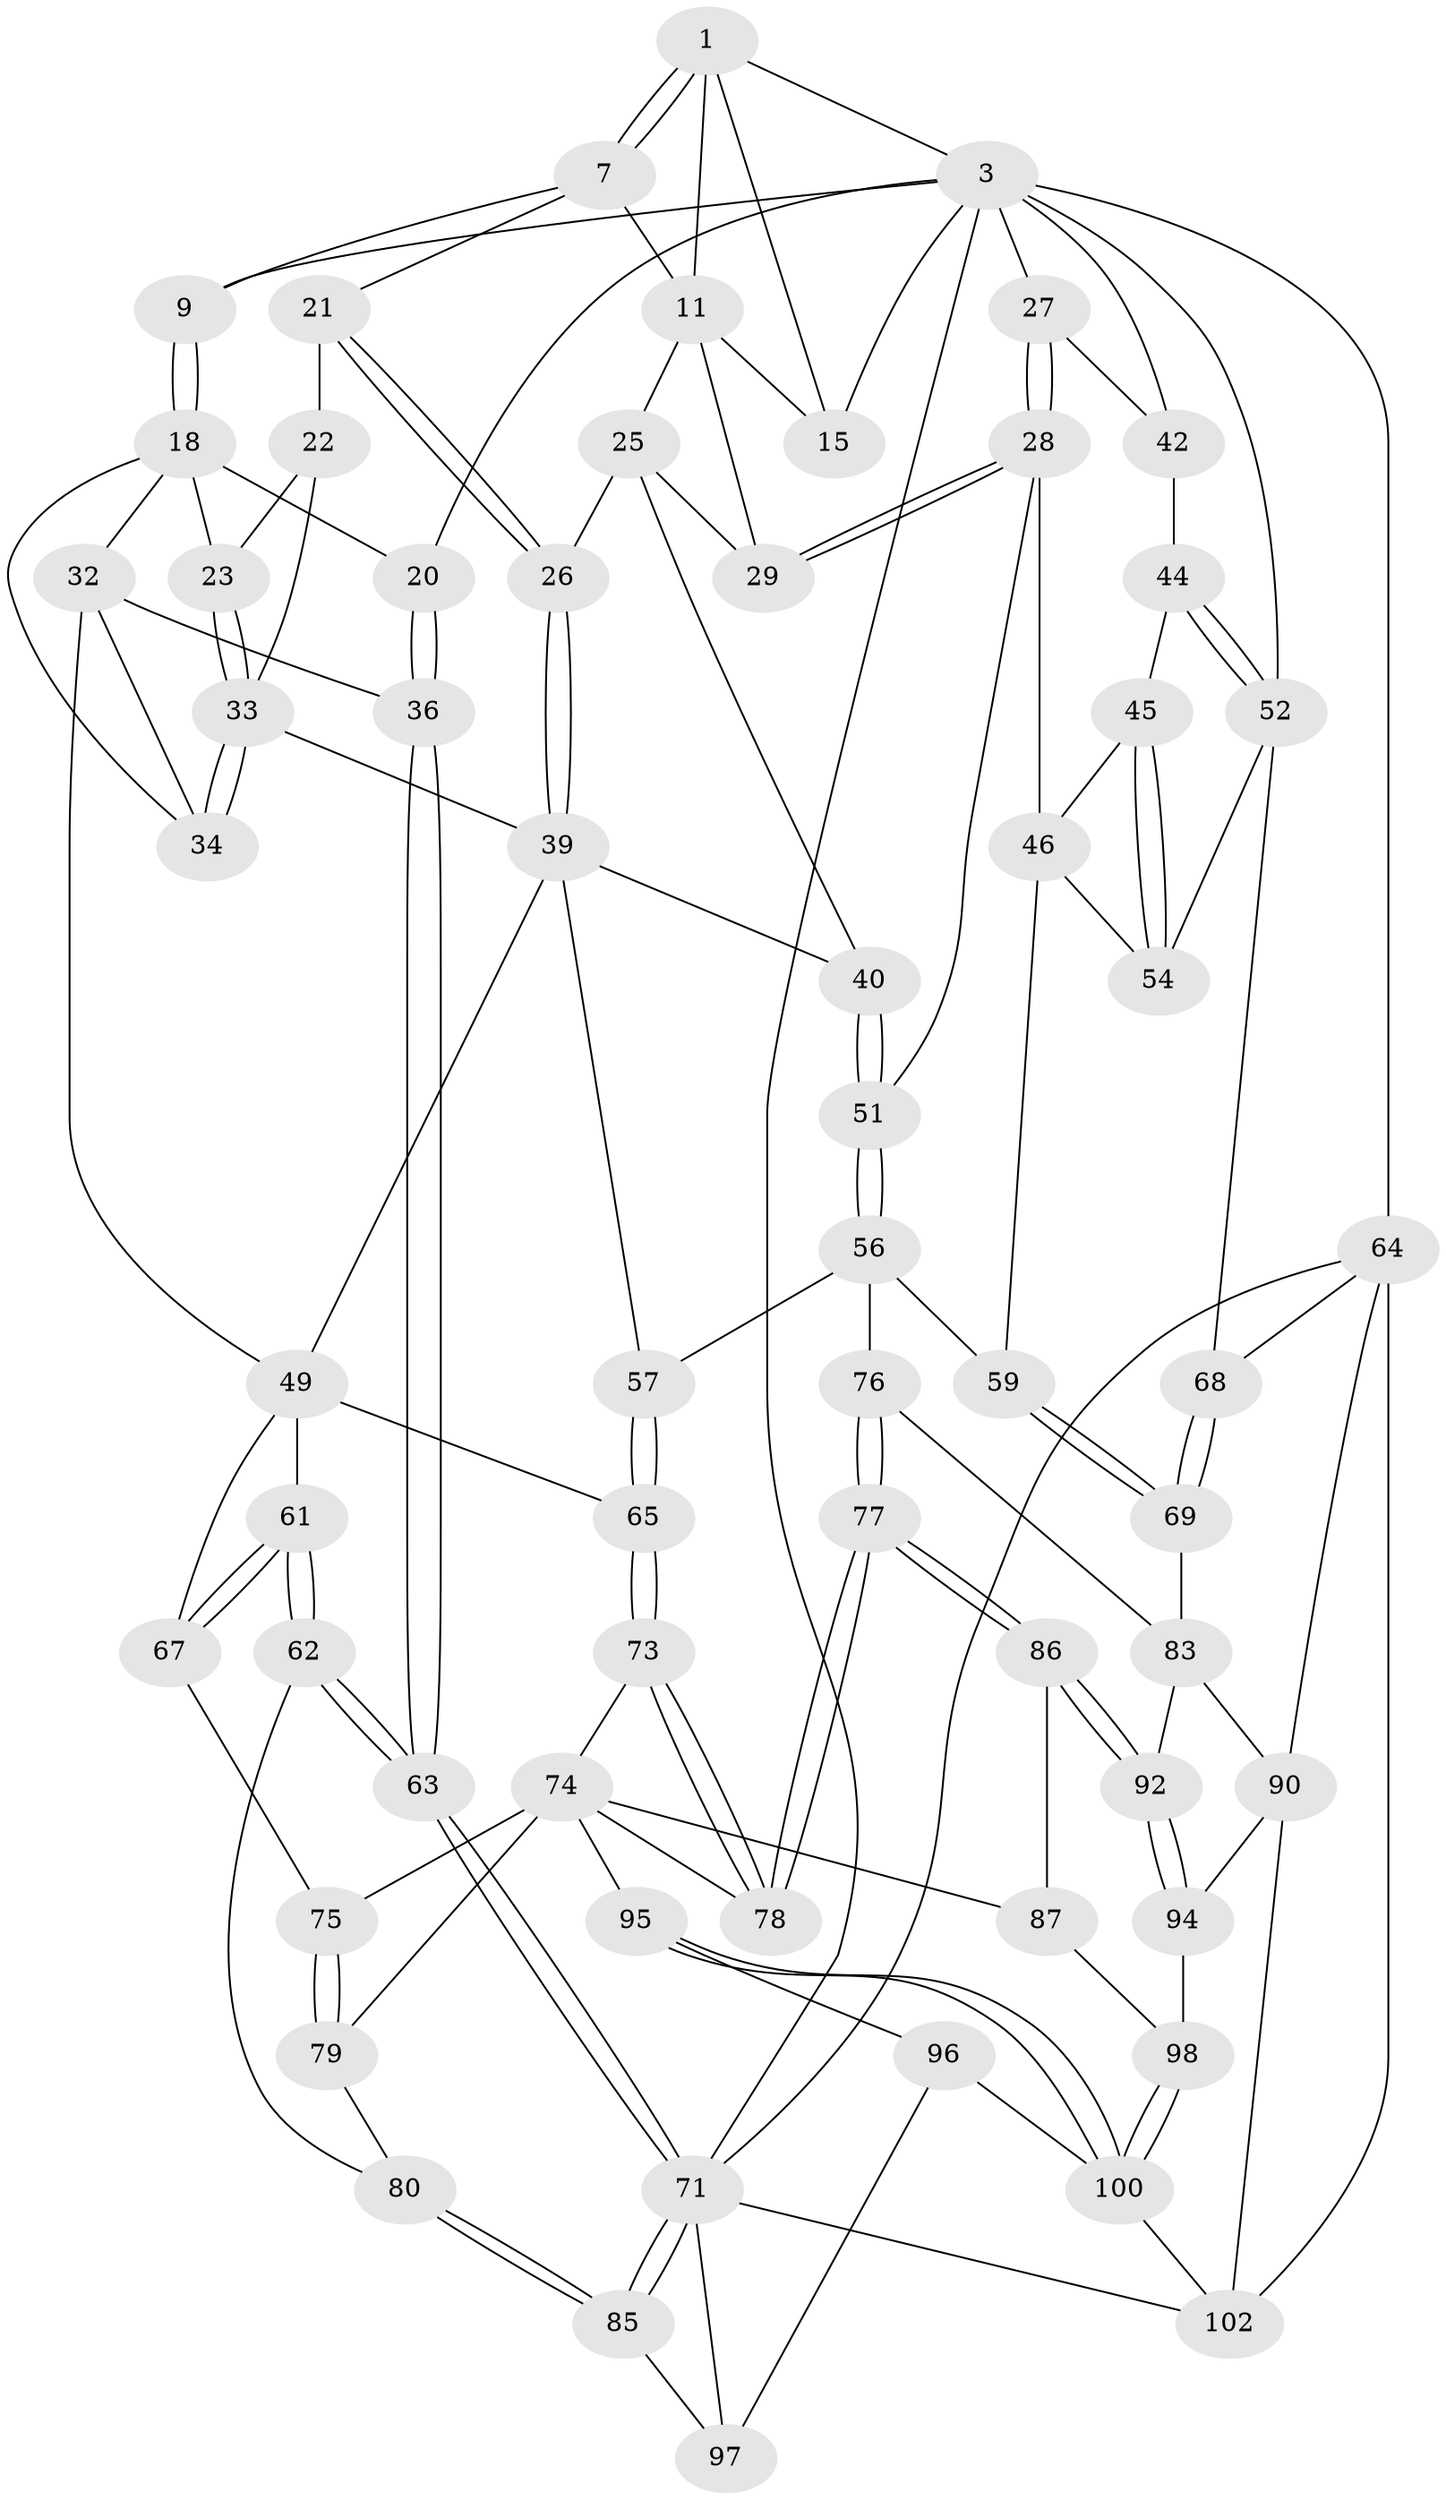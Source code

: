 // original degree distribution, {3: 0.01904761904761905, 4: 0.2761904761904762, 6: 0.24761904761904763, 5: 0.45714285714285713}
// Generated by graph-tools (version 1.1) at 2025/21/03/04/25 18:21:08]
// undirected, 63 vertices, 145 edges
graph export_dot {
graph [start="1"]
  node [color=gray90,style=filled];
  1 [pos="+0.4682243757109199+0",super="+2"];
  3 [pos="+1+0",super="+14+4"];
  7 [pos="+0.4177795395823137+0.0682704313120939",super="+8"];
  9 [pos="+0.22979992207908978+0.09395825433382325"];
  11 [pos="+0.5311752813919043+0.1416550573708918",super="+17+12"];
  15 [pos="+0.710710705231625+0.20332646179849534",super="+16"];
  18 [pos="+0.16423317911545574+0.13624763130450426",super="+19+24"];
  20 [pos="+0+0"];
  21 [pos="+0.31062350862357424+0.25297288571161475"];
  22 [pos="+0.2445983834222411+0.25901389824710375"];
  23 [pos="+0.21333039414403715+0.2534024993567791"];
  25 [pos="+0.3998591617267908+0.2094971383817631",super="+30"];
  26 [pos="+0.31303692138033506+0.2541446135656318"];
  27 [pos="+0.7131015849752068+0.29220917314466816"];
  28 [pos="+0.6422734536547029+0.3529450145038608",super="+47"];
  29 [pos="+0.5748581181856584+0.3292670891292353"];
  32 [pos="+0.10033220677702882+0.269696535373209",super="+35"];
  33 [pos="+0.20343999732016665+0.38348942578129586",super="+38"];
  34 [pos="+0.1492557232912823+0.4009022031900043"];
  36 [pos="+0+0.40434865652595814"];
  39 [pos="+0.34280256626116096+0.39647693204360085",super="+41"];
  40 [pos="+0.4477303307632882+0.37667801563707526"];
  42 [pos="+0.7910427074557284+0.298068362328411"];
  44 [pos="+0.9157155692651087+0.40968167899865593"];
  45 [pos="+0.8287475045266507+0.44807568020278365"];
  46 [pos="+0.6687322604268847+0.4599440993196356",super="+58"];
  49 [pos="+0.26838909240568+0.5147215682946333",super="+50+66"];
  51 [pos="+0.49295315194648365+0.5097746666265789"];
  52 [pos="+0.972234070271868+0.4339952659809085",super="+53"];
  54 [pos="+0.8107549742817833+0.5488710503614981"];
  56 [pos="+0.4467986668633913+0.5946382011341755",super="+60"];
  57 [pos="+0.44351602626023207+0.5947627059826784"];
  59 [pos="+0.6343770263271484+0.638370355622914"];
  61 [pos="+0.13921449793758947+0.6476898975197128"];
  62 [pos="+0.11359168949634095+0.6841392540957616"];
  63 [pos="+0+0.621930275743557"];
  64 [pos="+1+0.727727001624723",super="+101+70"];
  65 [pos="+0.41335021840214287+0.6218422924331961"];
  67 [pos="+0.25718732418484963+0.6440209226292717"];
  68 [pos="+0.8914187234465205+0.7250740639585613"];
  69 [pos="+0.6477033545815912+0.6589158701563469"];
  71 [pos="+0+1",super="+72"];
  73 [pos="+0.4093651570792011+0.6317516414174568"];
  74 [pos="+0.3169449111485803+0.6968010877170477",super="+81"];
  75 [pos="+0.29486561272797557+0.6944019546683217"];
  76 [pos="+0.5186021889774991+0.7176143555622148"];
  77 [pos="+0.43634015196592385+0.7828312136819111"];
  78 [pos="+0.41444046528865514+0.7586158954367277"];
  79 [pos="+0.23528323242092525+0.7780648409335732"];
  80 [pos="+0.11825436059643371+0.6983674738531561"];
  83 [pos="+0.6448609579165582+0.7525825206458365",super="+84"];
  85 [pos="+0.07464598897088187+0.8606239622743268"];
  86 [pos="+0.4433515781257036+0.8151508098969666"];
  87 [pos="+0.43032821862310117+0.8230035929690035",super="+88"];
  90 [pos="+0.9292971073262692+0.7897221436152599",super="+91"];
  92 [pos="+0.5004280249029286+0.8614385795367534"];
  94 [pos="+0.5143614691591967+0.8967450070917331"];
  95 [pos="+0.2548487438723515+0.8747057579925825"];
  96 [pos="+0.23639182994249186+0.896065137224912"];
  97 [pos="+0.21806160877367495+0.9065735223304691"];
  98 [pos="+0.4033337834387063+0.9564746240161345"];
  100 [pos="+0.390224800637968+0.9841464312799103",super="+103"];
  102 [pos="+0.725662514859877+1",super="+105"];
  1 -- 7;
  1 -- 7;
  1 -- 11;
  1 -- 3;
  1 -- 15;
  3 -- 27;
  3 -- 15;
  3 -- 64 [weight=2];
  3 -- 20;
  3 -- 52;
  3 -- 9;
  3 -- 42;
  3 -- 71;
  7 -- 9;
  7 -- 21;
  7 -- 11;
  9 -- 18;
  9 -- 18;
  11 -- 15 [weight=2];
  11 -- 25;
  11 -- 29;
  18 -- 32 [weight=2];
  18 -- 20;
  18 -- 34;
  18 -- 23;
  20 -- 36;
  20 -- 36;
  21 -- 22;
  21 -- 26;
  21 -- 26;
  22 -- 23;
  22 -- 33;
  23 -- 33;
  23 -- 33;
  25 -- 26;
  25 -- 40;
  25 -- 29;
  26 -- 39;
  26 -- 39;
  27 -- 28;
  27 -- 28;
  27 -- 42;
  28 -- 29;
  28 -- 29;
  28 -- 51;
  28 -- 46;
  32 -- 49;
  32 -- 34;
  32 -- 36;
  33 -- 34;
  33 -- 34;
  33 -- 39;
  36 -- 63;
  36 -- 63;
  39 -- 40;
  39 -- 57;
  39 -- 49;
  40 -- 51;
  40 -- 51;
  42 -- 44;
  44 -- 45;
  44 -- 52;
  44 -- 52;
  45 -- 46;
  45 -- 54;
  45 -- 54;
  46 -- 54;
  46 -- 59;
  49 -- 61;
  49 -- 65;
  49 -- 67;
  51 -- 56;
  51 -- 56;
  52 -- 54;
  52 -- 68;
  56 -- 57;
  56 -- 59;
  56 -- 76;
  57 -- 65;
  57 -- 65;
  59 -- 69;
  59 -- 69;
  61 -- 62;
  61 -- 62;
  61 -- 67;
  61 -- 67;
  62 -- 63;
  62 -- 63;
  62 -- 80;
  63 -- 71;
  63 -- 71;
  64 -- 90 [weight=2];
  64 -- 102;
  64 -- 71;
  64 -- 68;
  65 -- 73;
  65 -- 73;
  67 -- 75;
  68 -- 69;
  68 -- 69;
  69 -- 83;
  71 -- 85;
  71 -- 85;
  71 -- 97;
  71 -- 102;
  73 -- 74;
  73 -- 78;
  73 -- 78;
  74 -- 75;
  74 -- 95;
  74 -- 78;
  74 -- 79;
  74 -- 87;
  75 -- 79;
  75 -- 79;
  76 -- 77;
  76 -- 77;
  76 -- 83;
  77 -- 78;
  77 -- 78;
  77 -- 86;
  77 -- 86;
  79 -- 80;
  80 -- 85;
  80 -- 85;
  83 -- 92;
  83 -- 90;
  85 -- 97;
  86 -- 87;
  86 -- 92;
  86 -- 92;
  87 -- 98;
  90 -- 94;
  90 -- 102;
  92 -- 94;
  92 -- 94;
  94 -- 98;
  95 -- 96;
  95 -- 100;
  95 -- 100;
  96 -- 97;
  96 -- 100;
  98 -- 100;
  98 -- 100;
  100 -- 102;
}
